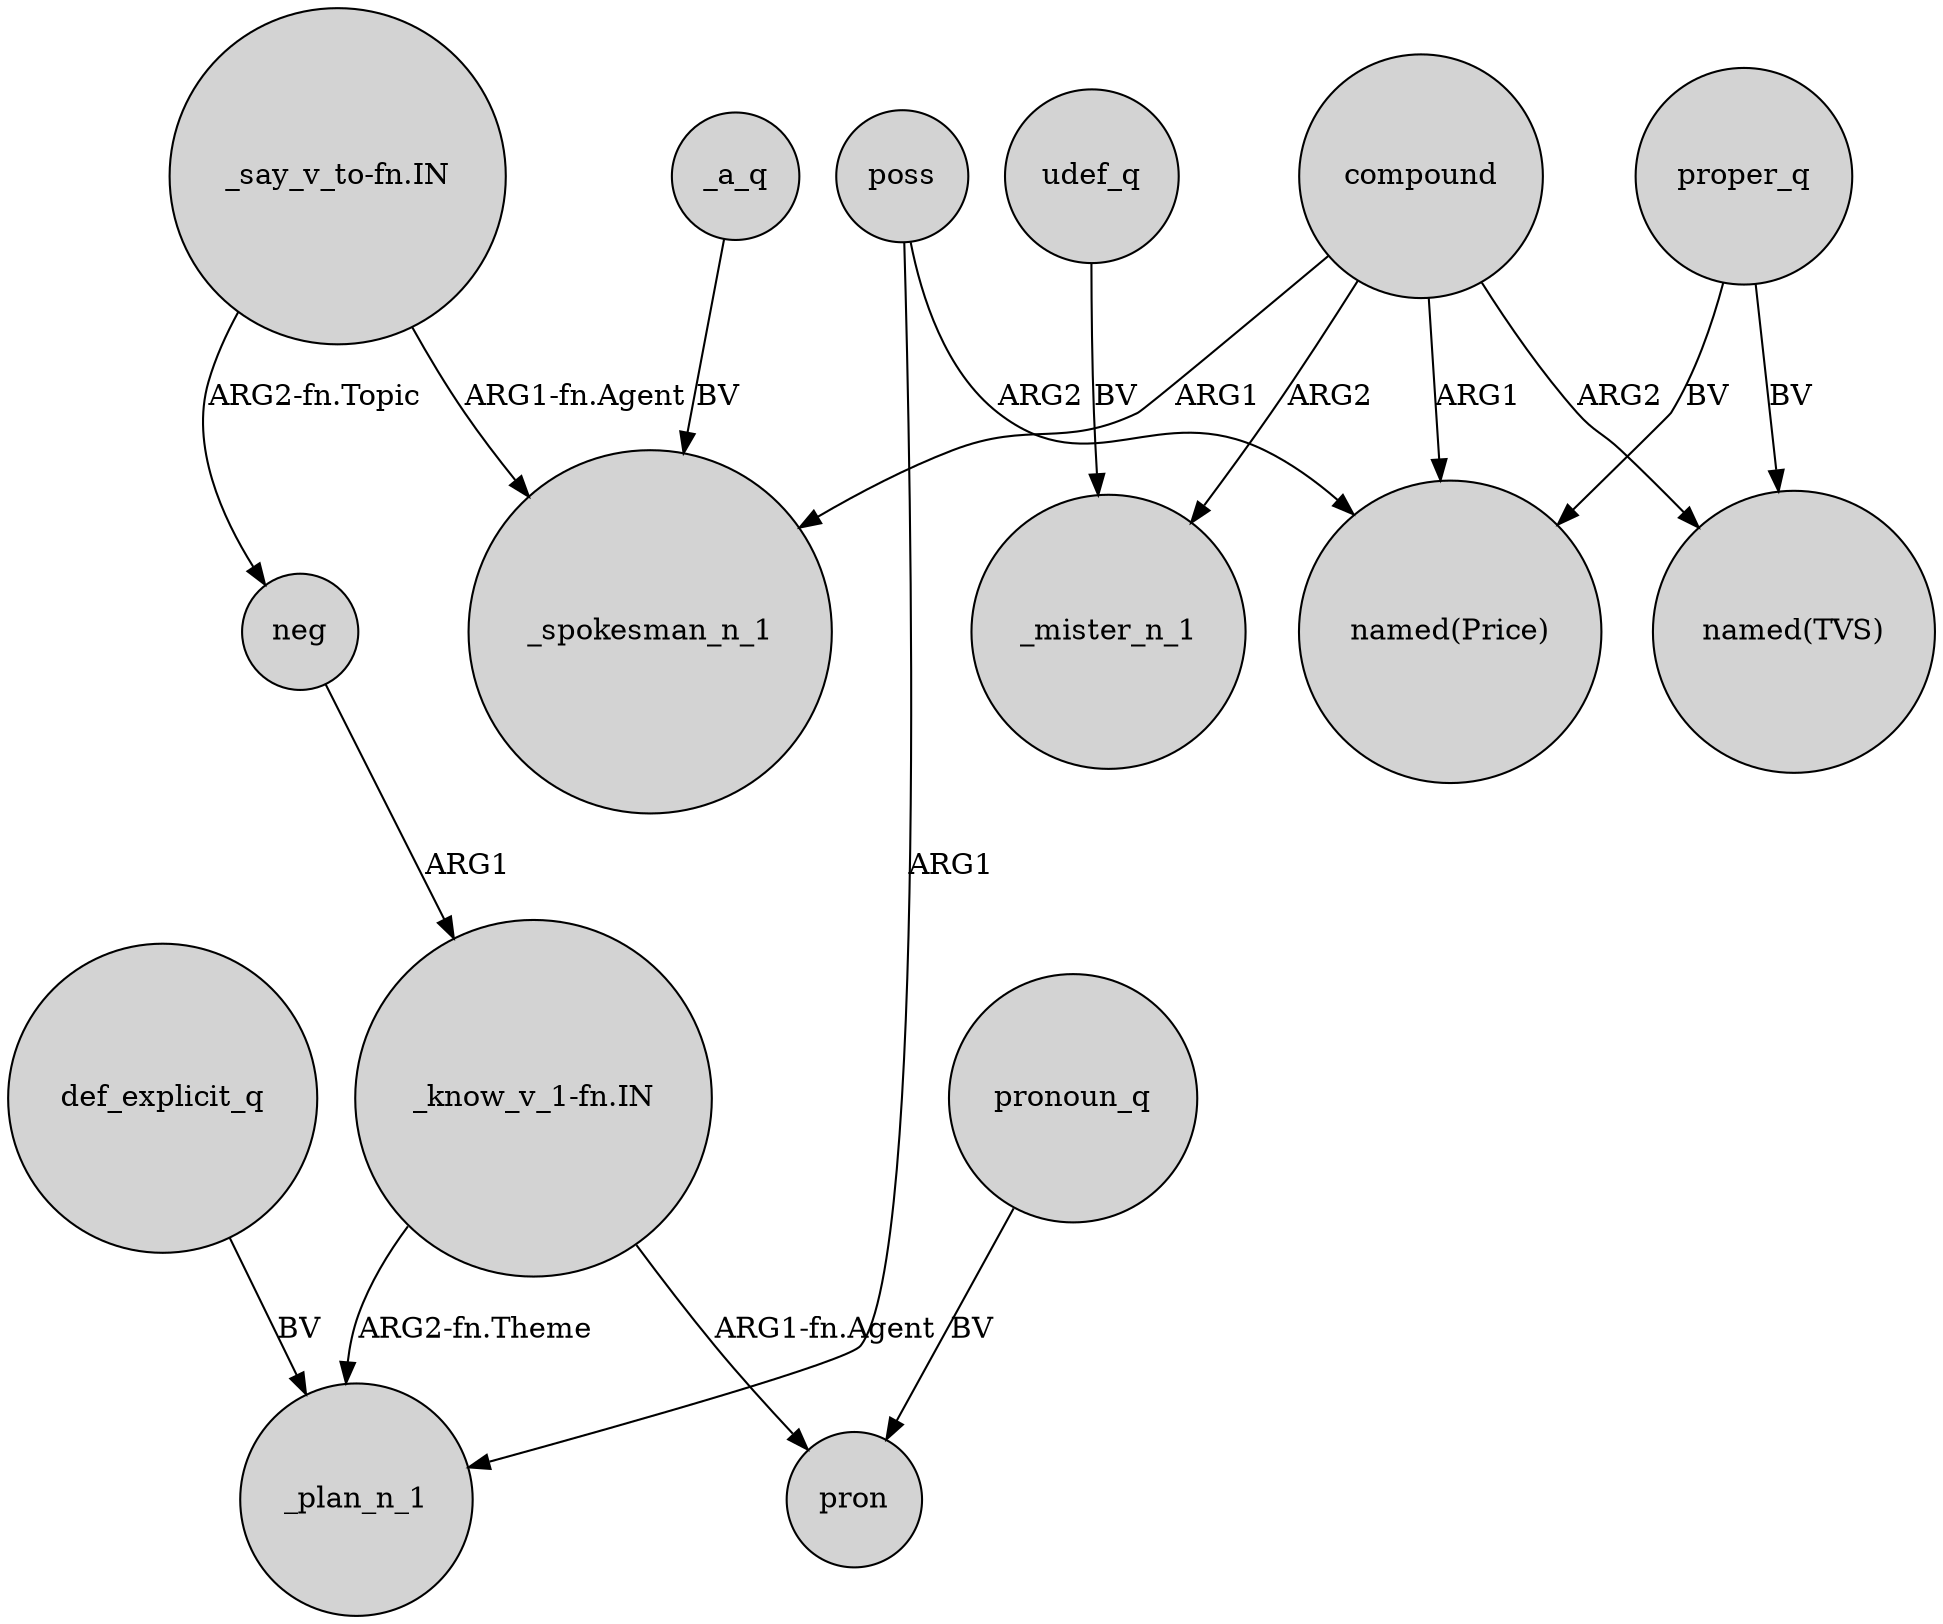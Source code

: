 digraph {
	node [shape=circle style=filled]
	poss -> _plan_n_1 [label=ARG1]
	udef_q -> _mister_n_1 [label=BV]
	compound -> _spokesman_n_1 [label=ARG1]
	"_say_v_to-fn.IN" -> neg [label="ARG2-fn.Topic"]
	"_know_v_1-fn.IN" -> pron [label="ARG1-fn.Agent"]
	proper_q -> "named(TVS)" [label=BV]
	poss -> "named(Price)" [label=ARG2]
	compound -> "named(TVS)" [label=ARG2]
	_a_q -> _spokesman_n_1 [label=BV]
	neg -> "_know_v_1-fn.IN" [label=ARG1]
	"_know_v_1-fn.IN" -> _plan_n_1 [label="ARG2-fn.Theme"]
	def_explicit_q -> _plan_n_1 [label=BV]
	proper_q -> "named(Price)" [label=BV]
	"_say_v_to-fn.IN" -> _spokesman_n_1 [label="ARG1-fn.Agent"]
	compound -> _mister_n_1 [label=ARG2]
	compound -> "named(Price)" [label=ARG1]
	pronoun_q -> pron [label=BV]
}
